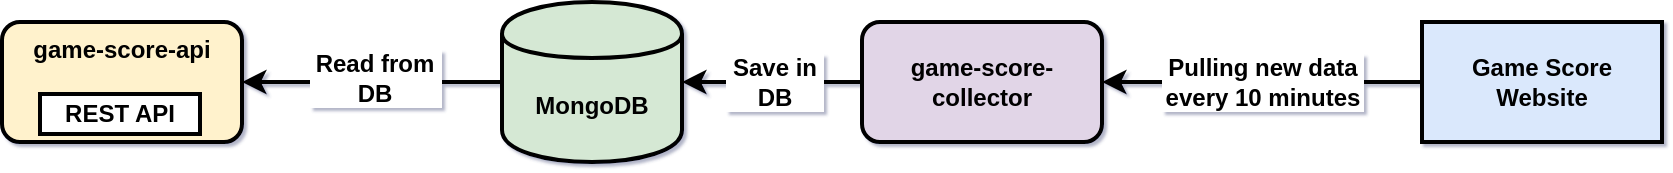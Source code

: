 <mxfile version="10.7.0" type="device"><diagram id="YORkZ1csR0foWi9J4zm0" name="Page-1"><mxGraphModel dx="758" dy="497" grid="1" gridSize="10" guides="1" tooltips="1" connect="1" arrows="1" fold="1" page="1" pageScale="1" pageWidth="850" pageHeight="1100" math="0" shadow="1"><root><mxCell id="0"/><mxCell id="1" parent="0"/><mxCell id="tU0SqIbnpsdIh0sqHYYr-1" value="&lt;b&gt;game-score-api&lt;/b&gt;" style="rounded=1;whiteSpace=wrap;html=1;strokeWidth=2;horizontal=1;verticalAlign=top;fillColor=#fff2cc;strokeColor=#000000;" parent="1" vertex="1"><mxGeometry x="10" y="30" width="120" height="60" as="geometry"/></mxCell><mxCell id="tU0SqIbnpsdIh0sqHYYr-2" value="&lt;b&gt;MongoDB&lt;/b&gt;" style="shape=cylinder;whiteSpace=wrap;html=1;boundedLbl=1;backgroundOutline=1;strokeWidth=2;fillColor=#d5e8d4;strokeColor=#000000;" parent="1" vertex="1"><mxGeometry x="260" y="20" width="90" height="80" as="geometry"/></mxCell><mxCell id="tU0SqIbnpsdIh0sqHYYr-3" value="&lt;b&gt;game-score-collector&lt;/b&gt;" style="rounded=1;whiteSpace=wrap;html=1;strokeWidth=2;fillColor=#e1d5e7;strokeColor=#000000;" parent="1" vertex="1"><mxGeometry x="440" y="30" width="120" height="60" as="geometry"/></mxCell><mxCell id="tU0SqIbnpsdIh0sqHYYr-4" value="&lt;b&gt;Game Score&lt;br&gt;Website&lt;/b&gt;" style="rounded=0;whiteSpace=wrap;html=1;strokeWidth=2;fillColor=#dae8fc;strokeColor=#000000;" parent="1" vertex="1"><mxGeometry x="720" y="30" width="120" height="60" as="geometry"/></mxCell><mxCell id="tU0SqIbnpsdIh0sqHYYr-5" value="&lt;b&gt;REST API&lt;/b&gt;" style="rounded=0;whiteSpace=wrap;html=1;strokeWidth=2;" parent="1" vertex="1"><mxGeometry x="29" y="66" width="80" height="20" as="geometry"/></mxCell><mxCell id="tU0SqIbnpsdIh0sqHYYr-7" value="" style="endArrow=none;startArrow=classic;html=1;exitX=1;exitY=0.5;exitDx=0;exitDy=0;strokeWidth=2;endFill=0;" parent="1" source="tU0SqIbnpsdIh0sqHYYr-3" target="tU0SqIbnpsdIh0sqHYYr-4" edge="1"><mxGeometry width="50" height="50" relative="1" as="geometry"><mxPoint x="400" y="110" as="sourcePoint"/><mxPoint x="450" y="60" as="targetPoint"/></mxGeometry></mxCell><mxCell id="tU0SqIbnpsdIh0sqHYYr-8" value="&lt;b&gt;&amp;nbsp;Pulling new data&amp;nbsp;&lt;br&gt;every 10 minutes&lt;/b&gt;" style="text;html=1;resizable=0;points=[];align=center;verticalAlign=middle;labelBackgroundColor=#ffffff;" parent="tU0SqIbnpsdIh0sqHYYr-7" vertex="1" connectable="0"><mxGeometry x="0.142" y="2" relative="1" as="geometry"><mxPoint x="-11.5" y="2" as="offset"/></mxGeometry></mxCell><mxCell id="tU0SqIbnpsdIh0sqHYYr-9" value="" style="endArrow=classic;html=1;strokeWidth=2;exitX=0;exitY=0.5;exitDx=0;exitDy=0;entryX=1;entryY=0.5;entryDx=0;entryDy=0;" parent="1" source="tU0SqIbnpsdIh0sqHYYr-3" target="tU0SqIbnpsdIh0sqHYYr-2" edge="1"><mxGeometry width="50" height="50" relative="1" as="geometry"><mxPoint x="300" y="180" as="sourcePoint"/><mxPoint x="350" y="130" as="targetPoint"/></mxGeometry></mxCell><mxCell id="tU0SqIbnpsdIh0sqHYYr-14" value="&lt;b&gt;&amp;nbsp;Save in&amp;nbsp;&lt;br&gt;DB&lt;/b&gt;&lt;br&gt;" style="text;html=1;resizable=0;points=[];align=center;verticalAlign=middle;labelBackgroundColor=#ffffff;" parent="tU0SqIbnpsdIh0sqHYYr-9" vertex="1" connectable="0"><mxGeometry x="-0.012" relative="1" as="geometry"><mxPoint as="offset"/></mxGeometry></mxCell><mxCell id="tU0SqIbnpsdIh0sqHYYr-11" value="" style="endArrow=classic;html=1;strokeWidth=2;entryX=1;entryY=0.5;entryDx=0;entryDy=0;exitX=0;exitY=0.5;exitDx=0;exitDy=0;" parent="1" source="tU0SqIbnpsdIh0sqHYYr-2" target="tU0SqIbnpsdIh0sqHYYr-1" edge="1"><mxGeometry width="50" height="50" relative="1" as="geometry"><mxPoint x="170" y="190" as="sourcePoint"/><mxPoint x="220" y="140" as="targetPoint"/></mxGeometry></mxCell><mxCell id="tU0SqIbnpsdIh0sqHYYr-15" value="&lt;b&gt;&amp;nbsp;Read from&amp;nbsp;&lt;br&gt;DB&lt;/b&gt;&lt;br&gt;" style="text;html=1;resizable=0;points=[];align=center;verticalAlign=middle;labelBackgroundColor=#ffffff;" parent="tU0SqIbnpsdIh0sqHYYr-11" vertex="1" connectable="0"><mxGeometry x="-0.01" y="-2" relative="1" as="geometry"><mxPoint as="offset"/></mxGeometry></mxCell></root></mxGraphModel></diagram></mxfile>